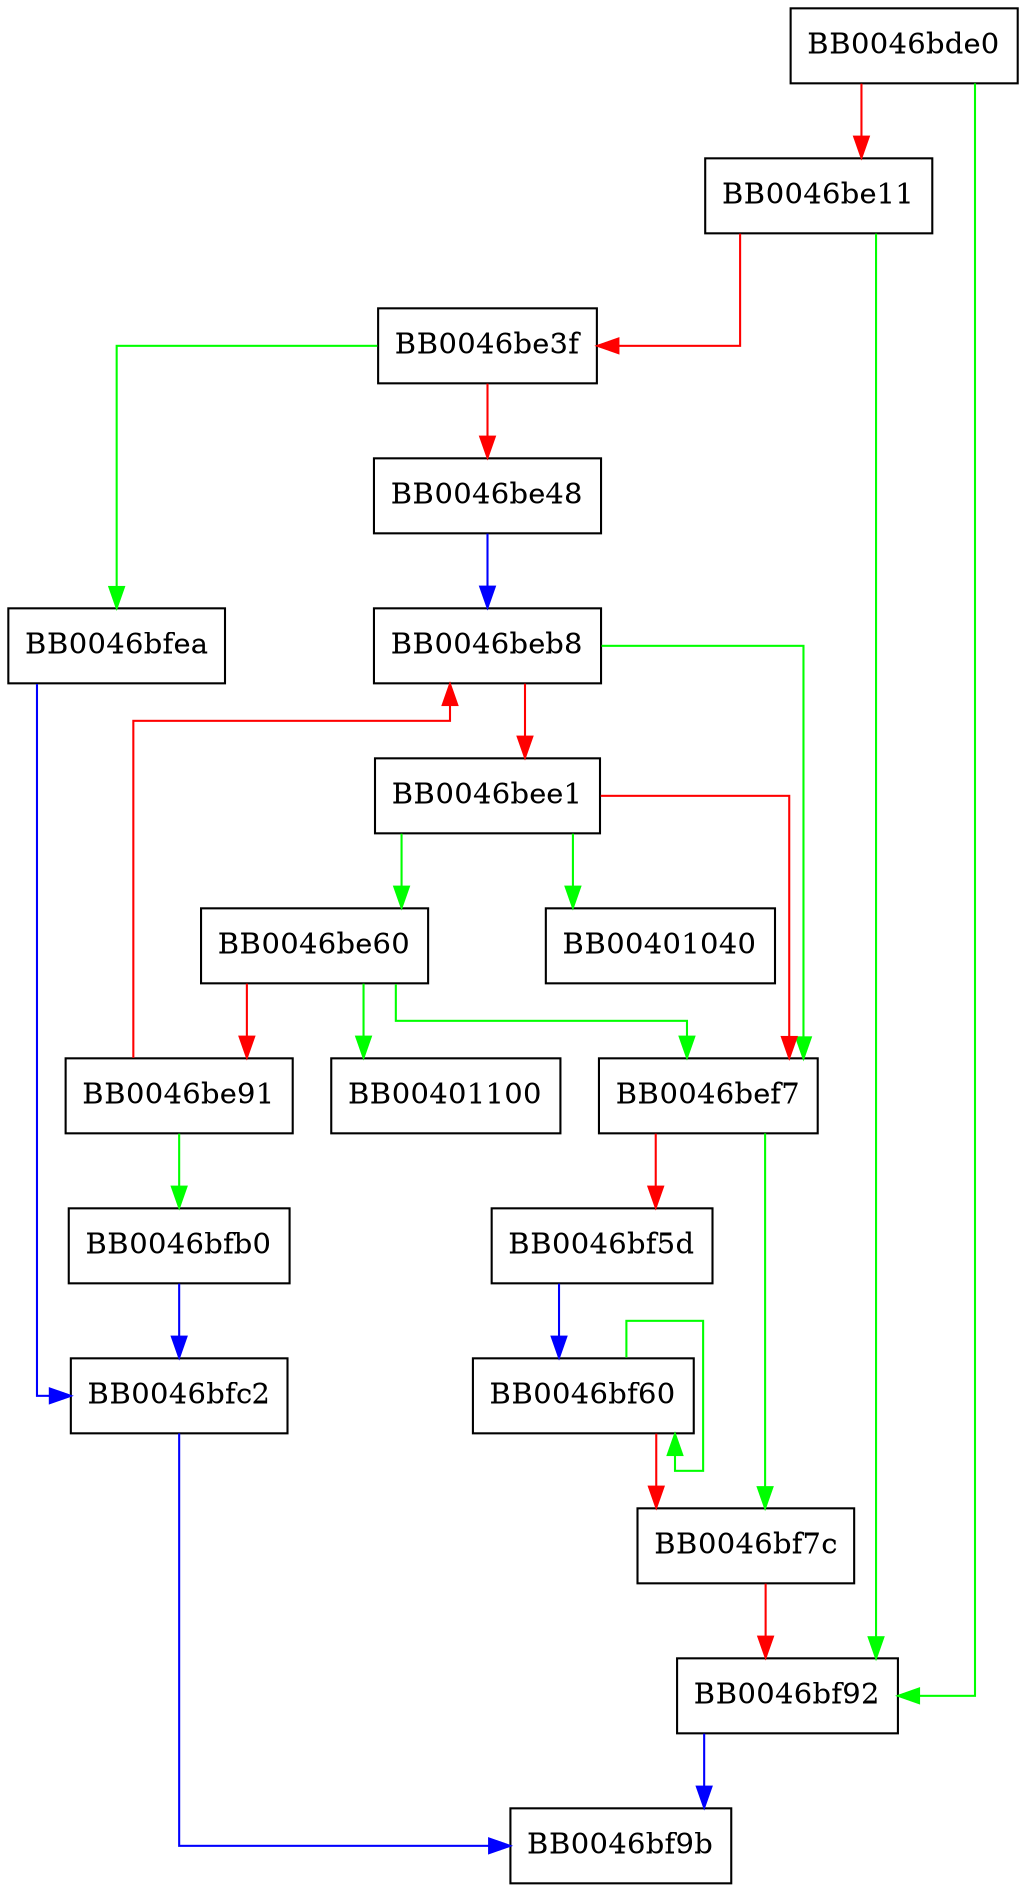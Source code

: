 digraph app_params_new_from_opts {
  node [shape="box"];
  graph [splines=ortho];
  BB0046bde0 -> BB0046bf92 [color="green"];
  BB0046bde0 -> BB0046be11 [color="red"];
  BB0046be11 -> BB0046bf92 [color="green"];
  BB0046be11 -> BB0046be3f [color="red"];
  BB0046be3f -> BB0046bfea [color="green"];
  BB0046be3f -> BB0046be48 [color="red"];
  BB0046be48 -> BB0046beb8 [color="blue"];
  BB0046be60 -> BB00401100 [color="green"];
  BB0046be60 -> BB0046bef7 [color="green"];
  BB0046be60 -> BB0046be91 [color="red"];
  BB0046be91 -> BB0046bfb0 [color="green"];
  BB0046be91 -> BB0046beb8 [color="red"];
  BB0046beb8 -> BB0046bef7 [color="green"];
  BB0046beb8 -> BB0046bee1 [color="red"];
  BB0046bee1 -> BB00401040 [color="green"];
  BB0046bee1 -> BB0046be60 [color="green"];
  BB0046bee1 -> BB0046bef7 [color="red"];
  BB0046bef7 -> BB0046bf7c [color="green"];
  BB0046bef7 -> BB0046bf5d [color="red"];
  BB0046bf5d -> BB0046bf60 [color="blue"];
  BB0046bf60 -> BB0046bf60 [color="green"];
  BB0046bf60 -> BB0046bf7c [color="red"];
  BB0046bf7c -> BB0046bf92 [color="red"];
  BB0046bf92 -> BB0046bf9b [color="blue"];
  BB0046bfb0 -> BB0046bfc2 [color="blue"];
  BB0046bfc2 -> BB0046bf9b [color="blue"];
  BB0046bfea -> BB0046bfc2 [color="blue"];
}